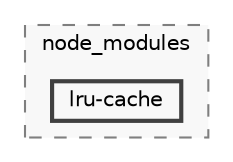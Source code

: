 digraph "backend/node_modules/lru-cache"
{
 // LATEX_PDF_SIZE
  bgcolor="transparent";
  edge [fontname=Helvetica,fontsize=10,labelfontname=Helvetica,labelfontsize=10];
  node [fontname=Helvetica,fontsize=10,shape=box,height=0.2,width=0.4];
  compound=true
  subgraph clusterdir_86dbea9de526ba50b112ba867d8b4b1f {
    graph [ bgcolor="#f8f8f8", pencolor="grey50", label="node_modules", fontname=Helvetica,fontsize=10 style="filled,dashed", URL="dir_86dbea9de526ba50b112ba867d8b4b1f.html",tooltip=""]
  dir_27698386809caeb612557d1b9f313ea7 [label="lru-cache", fillcolor="#f8f8f8", color="grey25", style="filled,bold", URL="dir_27698386809caeb612557d1b9f313ea7.html",tooltip=""];
  }
}
